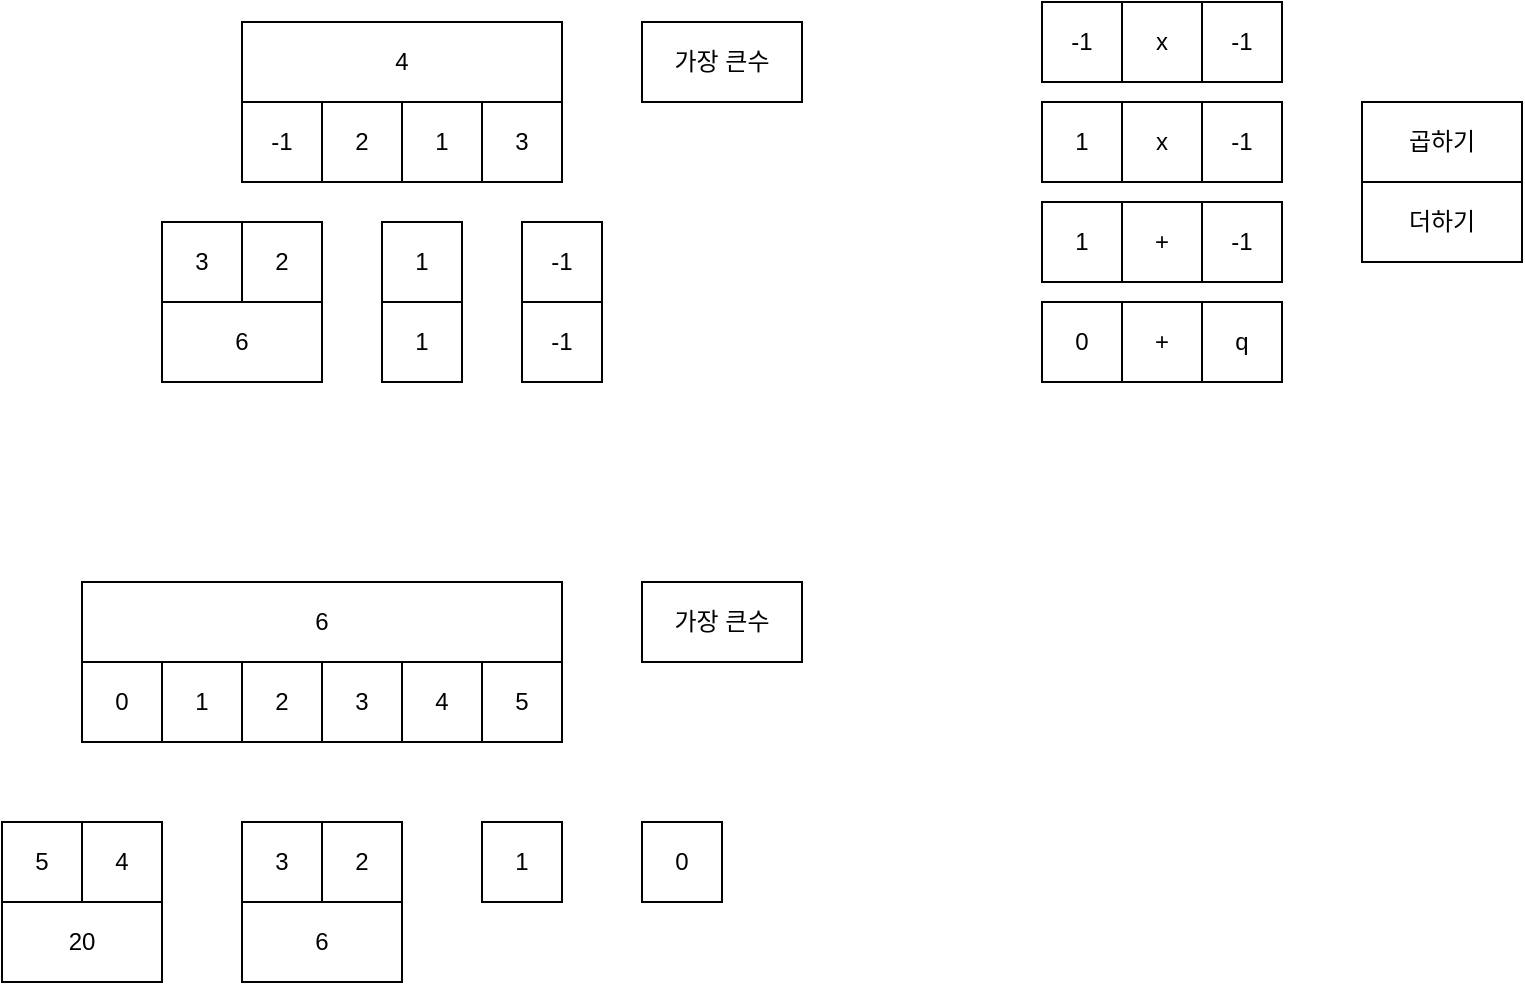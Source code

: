 <mxfile version="13.7.9" type="device"><diagram id="bQ-UmAPl5PPJwlj8PMNl" name="페이지-1"><mxGraphModel dx="723" dy="430" grid="1" gridSize="10" guides="1" tooltips="1" connect="1" arrows="1" fold="1" page="1" pageScale="1" pageWidth="10000" pageHeight="10000" math="0" shadow="0"><root><mxCell id="0"/><mxCell id="1" parent="0"/><mxCell id="RV7mO3rUWEYXo3r5o82F-2" value="-1" style="rounded=0;whiteSpace=wrap;html=1;" vertex="1" parent="1"><mxGeometry x="640" y="280" width="40" height="40" as="geometry"/></mxCell><mxCell id="RV7mO3rUWEYXo3r5o82F-3" value="2" style="rounded=0;whiteSpace=wrap;html=1;" vertex="1" parent="1"><mxGeometry x="680" y="280" width="40" height="40" as="geometry"/></mxCell><mxCell id="RV7mO3rUWEYXo3r5o82F-7" value="1" style="rounded=0;whiteSpace=wrap;html=1;" vertex="1" parent="1"><mxGeometry x="720" y="280" width="40" height="40" as="geometry"/></mxCell><mxCell id="RV7mO3rUWEYXo3r5o82F-8" value="3" style="rounded=0;whiteSpace=wrap;html=1;" vertex="1" parent="1"><mxGeometry x="760" y="280" width="40" height="40" as="geometry"/></mxCell><mxCell id="RV7mO3rUWEYXo3r5o82F-13" value="4" style="rounded=0;whiteSpace=wrap;html=1;" vertex="1" parent="1"><mxGeometry x="640" y="240" width="160" height="40" as="geometry"/></mxCell><mxCell id="RV7mO3rUWEYXo3r5o82F-14" value="가장 큰수" style="rounded=0;whiteSpace=wrap;html=1;" vertex="1" parent="1"><mxGeometry x="840" y="240" width="80" height="40" as="geometry"/></mxCell><mxCell id="RV7mO3rUWEYXo3r5o82F-15" value="-1" style="rounded=0;whiteSpace=wrap;html=1;" vertex="1" parent="1"><mxGeometry x="780" y="340" width="40" height="40" as="geometry"/></mxCell><mxCell id="RV7mO3rUWEYXo3r5o82F-16" value="2" style="rounded=0;whiteSpace=wrap;html=1;" vertex="1" parent="1"><mxGeometry x="640" y="340" width="40" height="40" as="geometry"/></mxCell><mxCell id="RV7mO3rUWEYXo3r5o82F-17" value="1" style="rounded=0;whiteSpace=wrap;html=1;" vertex="1" parent="1"><mxGeometry x="710" y="340" width="40" height="40" as="geometry"/></mxCell><mxCell id="RV7mO3rUWEYXo3r5o82F-18" value="3" style="rounded=0;whiteSpace=wrap;html=1;" vertex="1" parent="1"><mxGeometry x="600" y="340" width="40" height="40" as="geometry"/></mxCell><mxCell id="RV7mO3rUWEYXo3r5o82F-19" value="2" style="rounded=0;whiteSpace=wrap;html=1;" vertex="1" parent="1"><mxGeometry x="640" y="560" width="40" height="40" as="geometry"/></mxCell><mxCell id="RV7mO3rUWEYXo3r5o82F-20" value="3" style="rounded=0;whiteSpace=wrap;html=1;" vertex="1" parent="1"><mxGeometry x="680" y="560" width="40" height="40" as="geometry"/></mxCell><mxCell id="RV7mO3rUWEYXo3r5o82F-21" value="4" style="rounded=0;whiteSpace=wrap;html=1;" vertex="1" parent="1"><mxGeometry x="720" y="560" width="40" height="40" as="geometry"/></mxCell><mxCell id="RV7mO3rUWEYXo3r5o82F-22" value="5" style="rounded=0;whiteSpace=wrap;html=1;" vertex="1" parent="1"><mxGeometry x="760" y="560" width="40" height="40" as="geometry"/></mxCell><mxCell id="RV7mO3rUWEYXo3r5o82F-23" value="6" style="rounded=0;whiteSpace=wrap;html=1;" vertex="1" parent="1"><mxGeometry x="560" y="520" width="240" height="40" as="geometry"/></mxCell><mxCell id="RV7mO3rUWEYXo3r5o82F-24" value="가장 큰수" style="rounded=0;whiteSpace=wrap;html=1;" vertex="1" parent="1"><mxGeometry x="840" y="520" width="80" height="40" as="geometry"/></mxCell><mxCell id="RV7mO3rUWEYXo3r5o82F-29" value="0" style="rounded=0;whiteSpace=wrap;html=1;" vertex="1" parent="1"><mxGeometry x="560" y="560" width="40" height="40" as="geometry"/></mxCell><mxCell id="RV7mO3rUWEYXo3r5o82F-30" value="1" style="rounded=0;whiteSpace=wrap;html=1;" vertex="1" parent="1"><mxGeometry x="600" y="560" width="40" height="40" as="geometry"/></mxCell><mxCell id="RV7mO3rUWEYXo3r5o82F-31" value="2" style="rounded=0;whiteSpace=wrap;html=1;" vertex="1" parent="1"><mxGeometry x="680" y="640" width="40" height="40" as="geometry"/></mxCell><mxCell id="RV7mO3rUWEYXo3r5o82F-32" value="3" style="rounded=0;whiteSpace=wrap;html=1;" vertex="1" parent="1"><mxGeometry x="640" y="640" width="40" height="40" as="geometry"/></mxCell><mxCell id="RV7mO3rUWEYXo3r5o82F-33" value="4" style="rounded=0;whiteSpace=wrap;html=1;" vertex="1" parent="1"><mxGeometry x="560" y="640" width="40" height="40" as="geometry"/></mxCell><mxCell id="RV7mO3rUWEYXo3r5o82F-34" value="5" style="rounded=0;whiteSpace=wrap;html=1;" vertex="1" parent="1"><mxGeometry x="520" y="640" width="40" height="40" as="geometry"/></mxCell><mxCell id="RV7mO3rUWEYXo3r5o82F-35" value="0" style="rounded=0;whiteSpace=wrap;html=1;" vertex="1" parent="1"><mxGeometry x="840" y="640" width="40" height="40" as="geometry"/></mxCell><mxCell id="RV7mO3rUWEYXo3r5o82F-36" value="1" style="rounded=0;whiteSpace=wrap;html=1;" vertex="1" parent="1"><mxGeometry x="760" y="640" width="40" height="40" as="geometry"/></mxCell><mxCell id="RV7mO3rUWEYXo3r5o82F-37" value="6" style="rounded=0;whiteSpace=wrap;html=1;" vertex="1" parent="1"><mxGeometry x="600" y="380" width="80" height="40" as="geometry"/></mxCell><mxCell id="RV7mO3rUWEYXo3r5o82F-38" value="1" style="rounded=0;whiteSpace=wrap;html=1;" vertex="1" parent="1"><mxGeometry x="710" y="380" width="40" height="40" as="geometry"/></mxCell><mxCell id="RV7mO3rUWEYXo3r5o82F-39" value="-1" style="rounded=0;whiteSpace=wrap;html=1;" vertex="1" parent="1"><mxGeometry x="780" y="380" width="40" height="40" as="geometry"/></mxCell><mxCell id="RV7mO3rUWEYXo3r5o82F-40" value="20" style="rounded=0;whiteSpace=wrap;html=1;" vertex="1" parent="1"><mxGeometry x="520" y="680" width="80" height="40" as="geometry"/></mxCell><mxCell id="RV7mO3rUWEYXo3r5o82F-41" value="6" style="rounded=0;whiteSpace=wrap;html=1;" vertex="1" parent="1"><mxGeometry x="640" y="680" width="80" height="40" as="geometry"/></mxCell><mxCell id="RV7mO3rUWEYXo3r5o82F-44" value="-1" style="rounded=0;whiteSpace=wrap;html=1;" vertex="1" parent="1"><mxGeometry x="1120" y="280" width="40" height="40" as="geometry"/></mxCell><mxCell id="RV7mO3rUWEYXo3r5o82F-45" value="1" style="rounded=0;whiteSpace=wrap;html=1;" vertex="1" parent="1"><mxGeometry x="1040" y="280" width="40" height="40" as="geometry"/></mxCell><mxCell id="RV7mO3rUWEYXo3r5o82F-46" value="곱하기" style="rounded=0;whiteSpace=wrap;html=1;" vertex="1" parent="1"><mxGeometry x="1200" y="280" width="80" height="40" as="geometry"/></mxCell><mxCell id="RV7mO3rUWEYXo3r5o82F-47" value="1" style="rounded=0;whiteSpace=wrap;html=1;" vertex="1" parent="1"><mxGeometry x="1040" y="330" width="40" height="40" as="geometry"/></mxCell><mxCell id="RV7mO3rUWEYXo3r5o82F-48" value="-1" style="rounded=0;whiteSpace=wrap;html=1;" vertex="1" parent="1"><mxGeometry x="1120" y="330" width="40" height="40" as="geometry"/></mxCell><mxCell id="RV7mO3rUWEYXo3r5o82F-49" value="x" style="rounded=0;whiteSpace=wrap;html=1;" vertex="1" parent="1"><mxGeometry x="1080" y="280" width="40" height="40" as="geometry"/></mxCell><mxCell id="RV7mO3rUWEYXo3r5o82F-50" value="+" style="rounded=0;whiteSpace=wrap;html=1;" vertex="1" parent="1"><mxGeometry x="1080" y="330" width="40" height="40" as="geometry"/></mxCell><mxCell id="RV7mO3rUWEYXo3r5o82F-51" value="-1" style="rounded=0;whiteSpace=wrap;html=1;" vertex="1" parent="1"><mxGeometry x="1120" y="230" width="40" height="40" as="geometry"/></mxCell><mxCell id="RV7mO3rUWEYXo3r5o82F-52" value="-1" style="rounded=0;whiteSpace=wrap;html=1;" vertex="1" parent="1"><mxGeometry x="1040" y="230" width="40" height="40" as="geometry"/></mxCell><mxCell id="RV7mO3rUWEYXo3r5o82F-53" value="x" style="rounded=0;whiteSpace=wrap;html=1;" vertex="1" parent="1"><mxGeometry x="1080" y="230" width="40" height="40" as="geometry"/></mxCell><mxCell id="RV7mO3rUWEYXo3r5o82F-54" value="0" style="rounded=0;whiteSpace=wrap;html=1;" vertex="1" parent="1"><mxGeometry x="1040" y="380" width="40" height="40" as="geometry"/></mxCell><mxCell id="RV7mO3rUWEYXo3r5o82F-55" value="q" style="rounded=0;whiteSpace=wrap;html=1;" vertex="1" parent="1"><mxGeometry x="1120" y="380" width="40" height="40" as="geometry"/></mxCell><mxCell id="RV7mO3rUWEYXo3r5o82F-56" value="+" style="rounded=0;whiteSpace=wrap;html=1;" vertex="1" parent="1"><mxGeometry x="1080" y="380" width="40" height="40" as="geometry"/></mxCell><mxCell id="RV7mO3rUWEYXo3r5o82F-57" value="더하기" style="rounded=0;whiteSpace=wrap;html=1;" vertex="1" parent="1"><mxGeometry x="1200" y="320" width="80" height="40" as="geometry"/></mxCell></root></mxGraphModel></diagram></mxfile>
